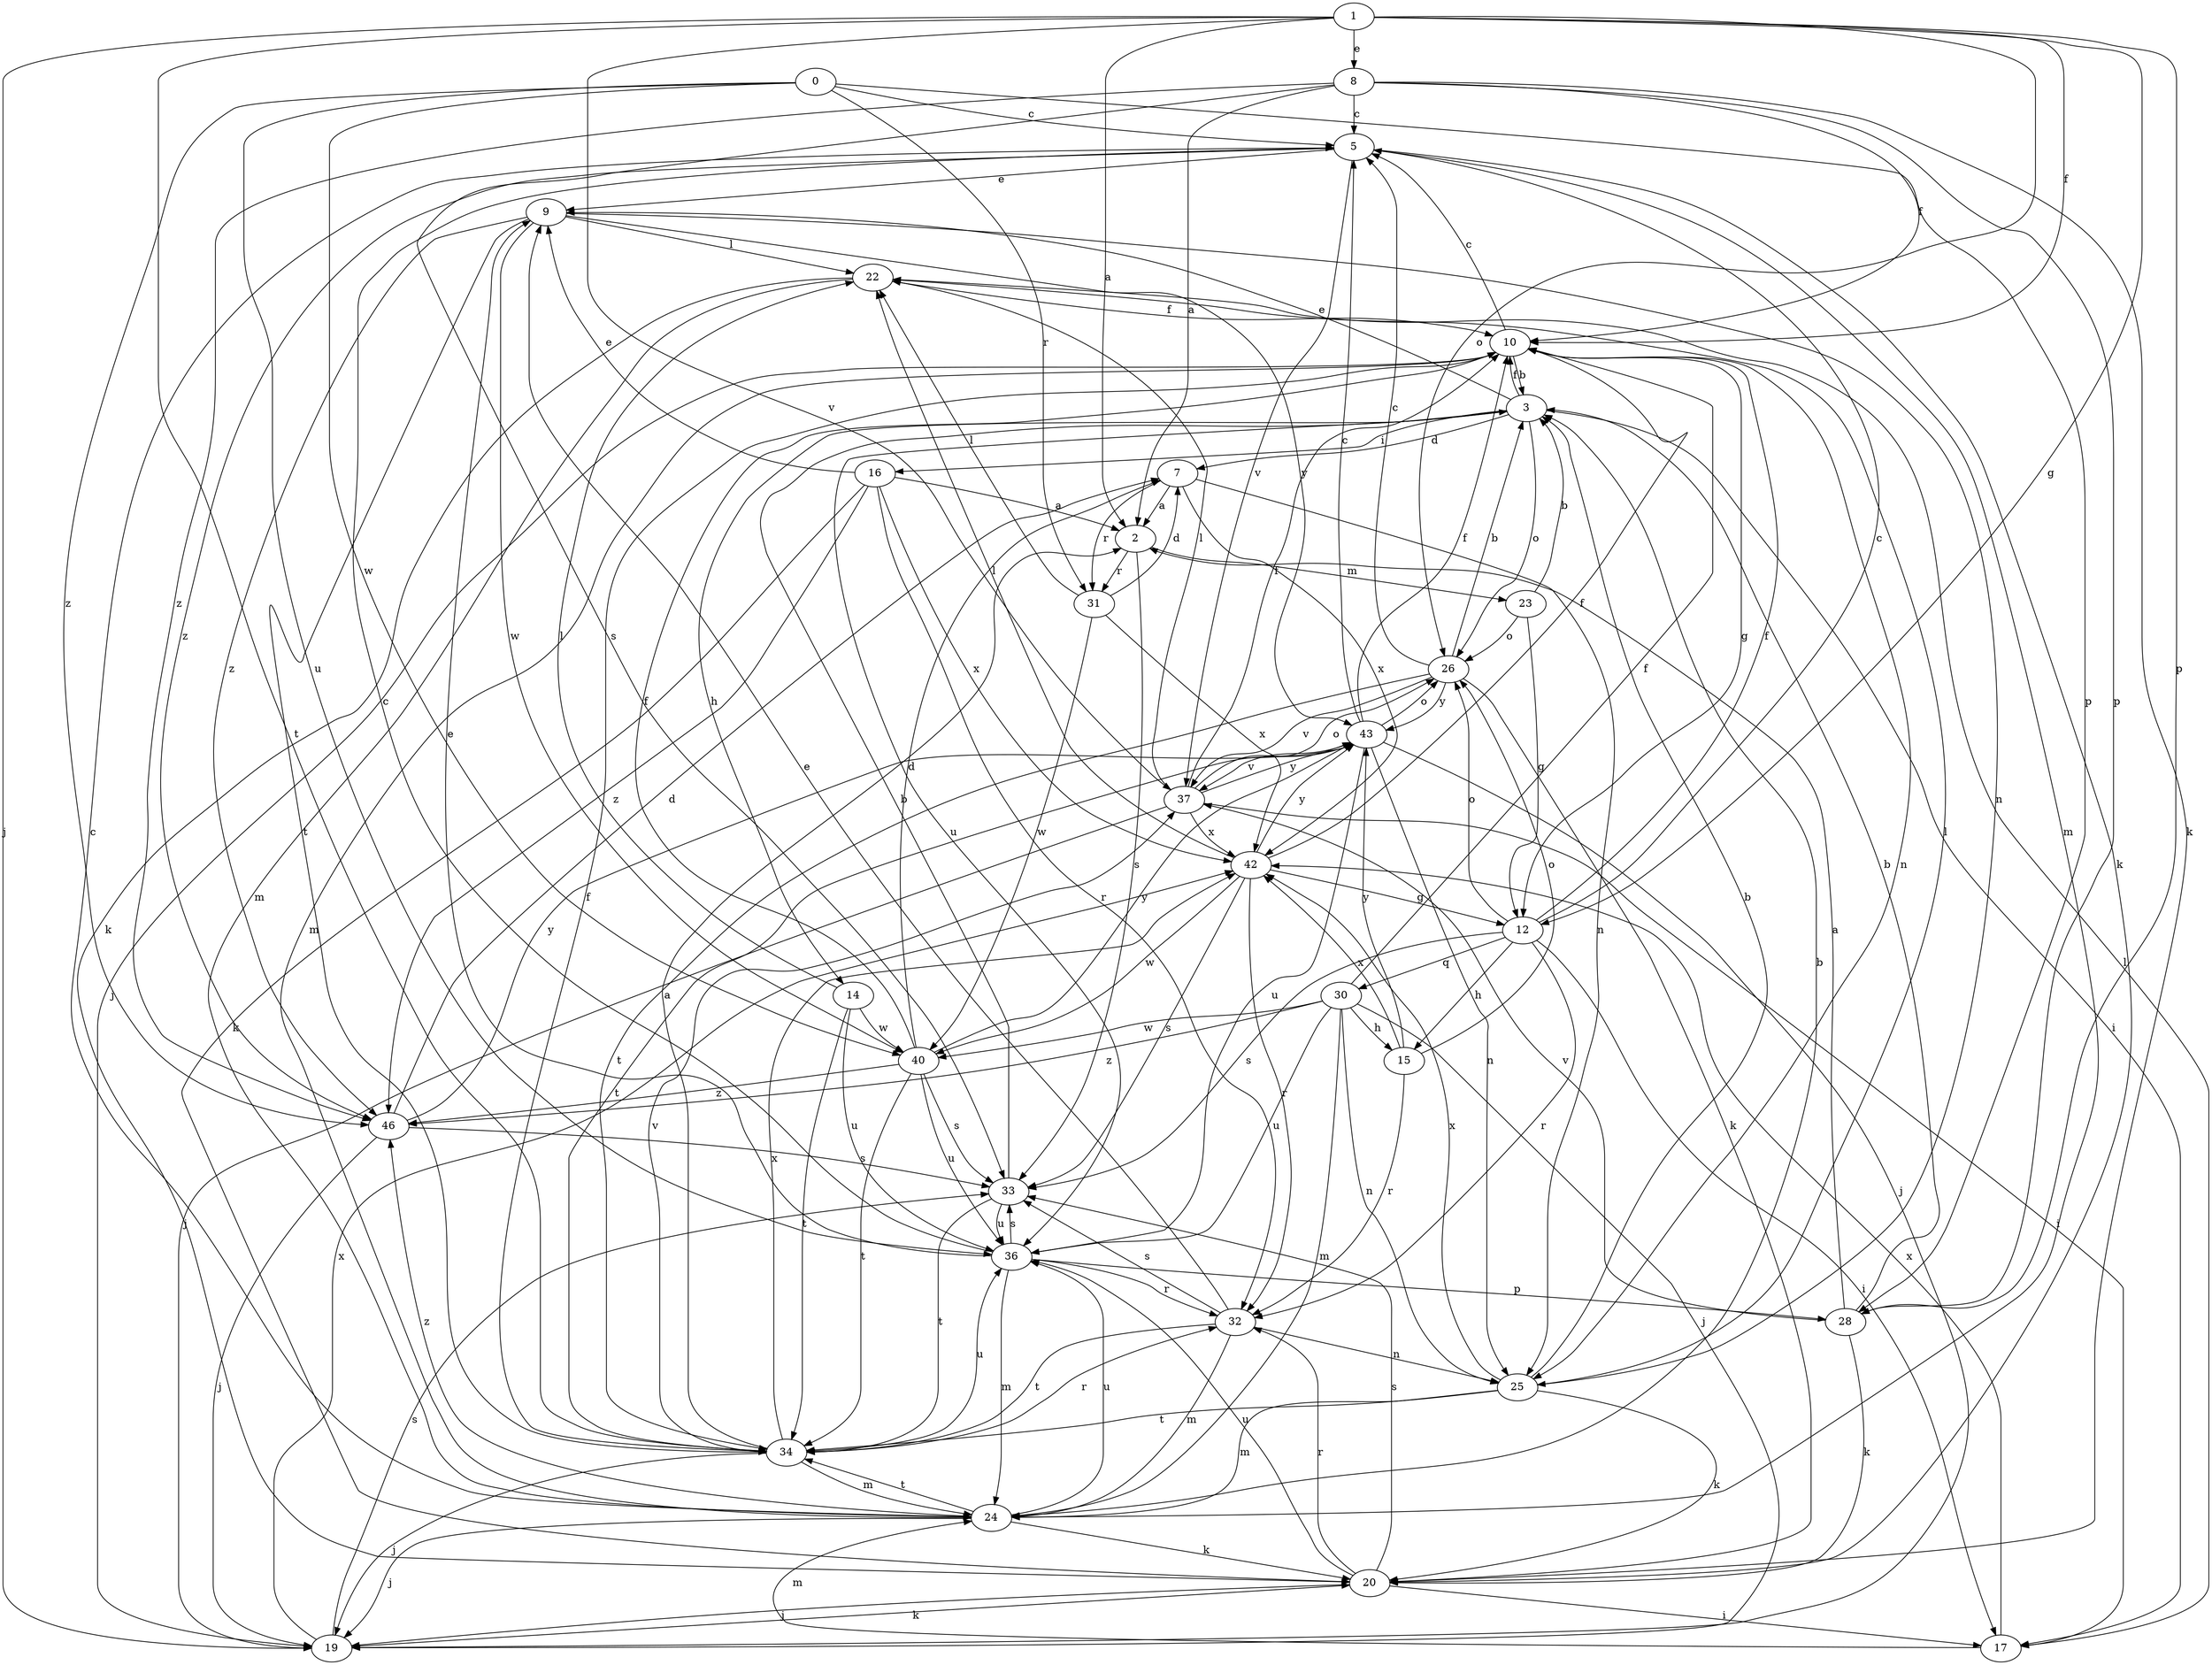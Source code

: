 strict digraph  {
0;
1;
2;
3;
5;
7;
8;
9;
10;
12;
14;
15;
16;
17;
19;
20;
22;
23;
24;
25;
26;
28;
30;
31;
32;
33;
34;
36;
37;
40;
42;
43;
46;
0 -> 5  [label=c];
0 -> 28  [label=p];
0 -> 31  [label=r];
0 -> 36  [label=u];
0 -> 40  [label=w];
0 -> 46  [label=z];
1 -> 2  [label=a];
1 -> 8  [label=e];
1 -> 10  [label=f];
1 -> 12  [label=g];
1 -> 19  [label=j];
1 -> 26  [label=o];
1 -> 28  [label=p];
1 -> 34  [label=t];
1 -> 37  [label=v];
2 -> 23  [label=m];
2 -> 31  [label=r];
2 -> 33  [label=s];
3 -> 7  [label=d];
3 -> 9  [label=e];
3 -> 10  [label=f];
3 -> 14  [label=h];
3 -> 16  [label=i];
3 -> 17  [label=i];
3 -> 26  [label=o];
3 -> 36  [label=u];
5 -> 9  [label=e];
5 -> 20  [label=k];
5 -> 24  [label=m];
5 -> 37  [label=v];
5 -> 46  [label=z];
7 -> 2  [label=a];
7 -> 25  [label=n];
7 -> 31  [label=r];
7 -> 42  [label=x];
8 -> 2  [label=a];
8 -> 5  [label=c];
8 -> 10  [label=f];
8 -> 20  [label=k];
8 -> 28  [label=p];
8 -> 33  [label=s];
8 -> 46  [label=z];
9 -> 22  [label=l];
9 -> 25  [label=n];
9 -> 34  [label=t];
9 -> 40  [label=w];
9 -> 43  [label=y];
9 -> 46  [label=z];
10 -> 3  [label=b];
10 -> 5  [label=c];
10 -> 12  [label=g];
10 -> 19  [label=j];
10 -> 24  [label=m];
10 -> 25  [label=n];
12 -> 5  [label=c];
12 -> 10  [label=f];
12 -> 15  [label=h];
12 -> 17  [label=i];
12 -> 26  [label=o];
12 -> 30  [label=q];
12 -> 32  [label=r];
12 -> 33  [label=s];
14 -> 22  [label=l];
14 -> 34  [label=t];
14 -> 36  [label=u];
14 -> 40  [label=w];
15 -> 26  [label=o];
15 -> 32  [label=r];
15 -> 42  [label=x];
15 -> 43  [label=y];
16 -> 2  [label=a];
16 -> 9  [label=e];
16 -> 20  [label=k];
16 -> 32  [label=r];
16 -> 42  [label=x];
16 -> 46  [label=z];
17 -> 22  [label=l];
17 -> 24  [label=m];
17 -> 42  [label=x];
19 -> 20  [label=k];
19 -> 33  [label=s];
19 -> 42  [label=x];
20 -> 17  [label=i];
20 -> 19  [label=j];
20 -> 32  [label=r];
20 -> 33  [label=s];
20 -> 36  [label=u];
22 -> 10  [label=f];
22 -> 20  [label=k];
22 -> 24  [label=m];
23 -> 3  [label=b];
23 -> 12  [label=g];
23 -> 26  [label=o];
24 -> 3  [label=b];
24 -> 5  [label=c];
24 -> 19  [label=j];
24 -> 20  [label=k];
24 -> 34  [label=t];
24 -> 36  [label=u];
24 -> 46  [label=z];
25 -> 3  [label=b];
25 -> 20  [label=k];
25 -> 22  [label=l];
25 -> 24  [label=m];
25 -> 34  [label=t];
25 -> 42  [label=x];
26 -> 3  [label=b];
26 -> 5  [label=c];
26 -> 20  [label=k];
26 -> 34  [label=t];
26 -> 37  [label=v];
26 -> 43  [label=y];
28 -> 2  [label=a];
28 -> 3  [label=b];
28 -> 20  [label=k];
28 -> 37  [label=v];
30 -> 10  [label=f];
30 -> 15  [label=h];
30 -> 19  [label=j];
30 -> 24  [label=m];
30 -> 25  [label=n];
30 -> 36  [label=u];
30 -> 40  [label=w];
30 -> 46  [label=z];
31 -> 7  [label=d];
31 -> 22  [label=l];
31 -> 40  [label=w];
31 -> 42  [label=x];
32 -> 9  [label=e];
32 -> 24  [label=m];
32 -> 25  [label=n];
32 -> 33  [label=s];
32 -> 34  [label=t];
33 -> 3  [label=b];
33 -> 34  [label=t];
33 -> 36  [label=u];
34 -> 2  [label=a];
34 -> 10  [label=f];
34 -> 19  [label=j];
34 -> 24  [label=m];
34 -> 32  [label=r];
34 -> 36  [label=u];
34 -> 37  [label=v];
34 -> 42  [label=x];
36 -> 5  [label=c];
36 -> 9  [label=e];
36 -> 24  [label=m];
36 -> 28  [label=p];
36 -> 32  [label=r];
36 -> 33  [label=s];
37 -> 10  [label=f];
37 -> 17  [label=i];
37 -> 19  [label=j];
37 -> 22  [label=l];
37 -> 26  [label=o];
37 -> 42  [label=x];
37 -> 43  [label=y];
40 -> 7  [label=d];
40 -> 10  [label=f];
40 -> 33  [label=s];
40 -> 34  [label=t];
40 -> 36  [label=u];
40 -> 43  [label=y];
40 -> 46  [label=z];
42 -> 10  [label=f];
42 -> 12  [label=g];
42 -> 22  [label=l];
42 -> 32  [label=r];
42 -> 33  [label=s];
42 -> 40  [label=w];
42 -> 43  [label=y];
43 -> 5  [label=c];
43 -> 10  [label=f];
43 -> 19  [label=j];
43 -> 25  [label=n];
43 -> 26  [label=o];
43 -> 34  [label=t];
43 -> 36  [label=u];
43 -> 37  [label=v];
46 -> 7  [label=d];
46 -> 19  [label=j];
46 -> 33  [label=s];
46 -> 43  [label=y];
}
